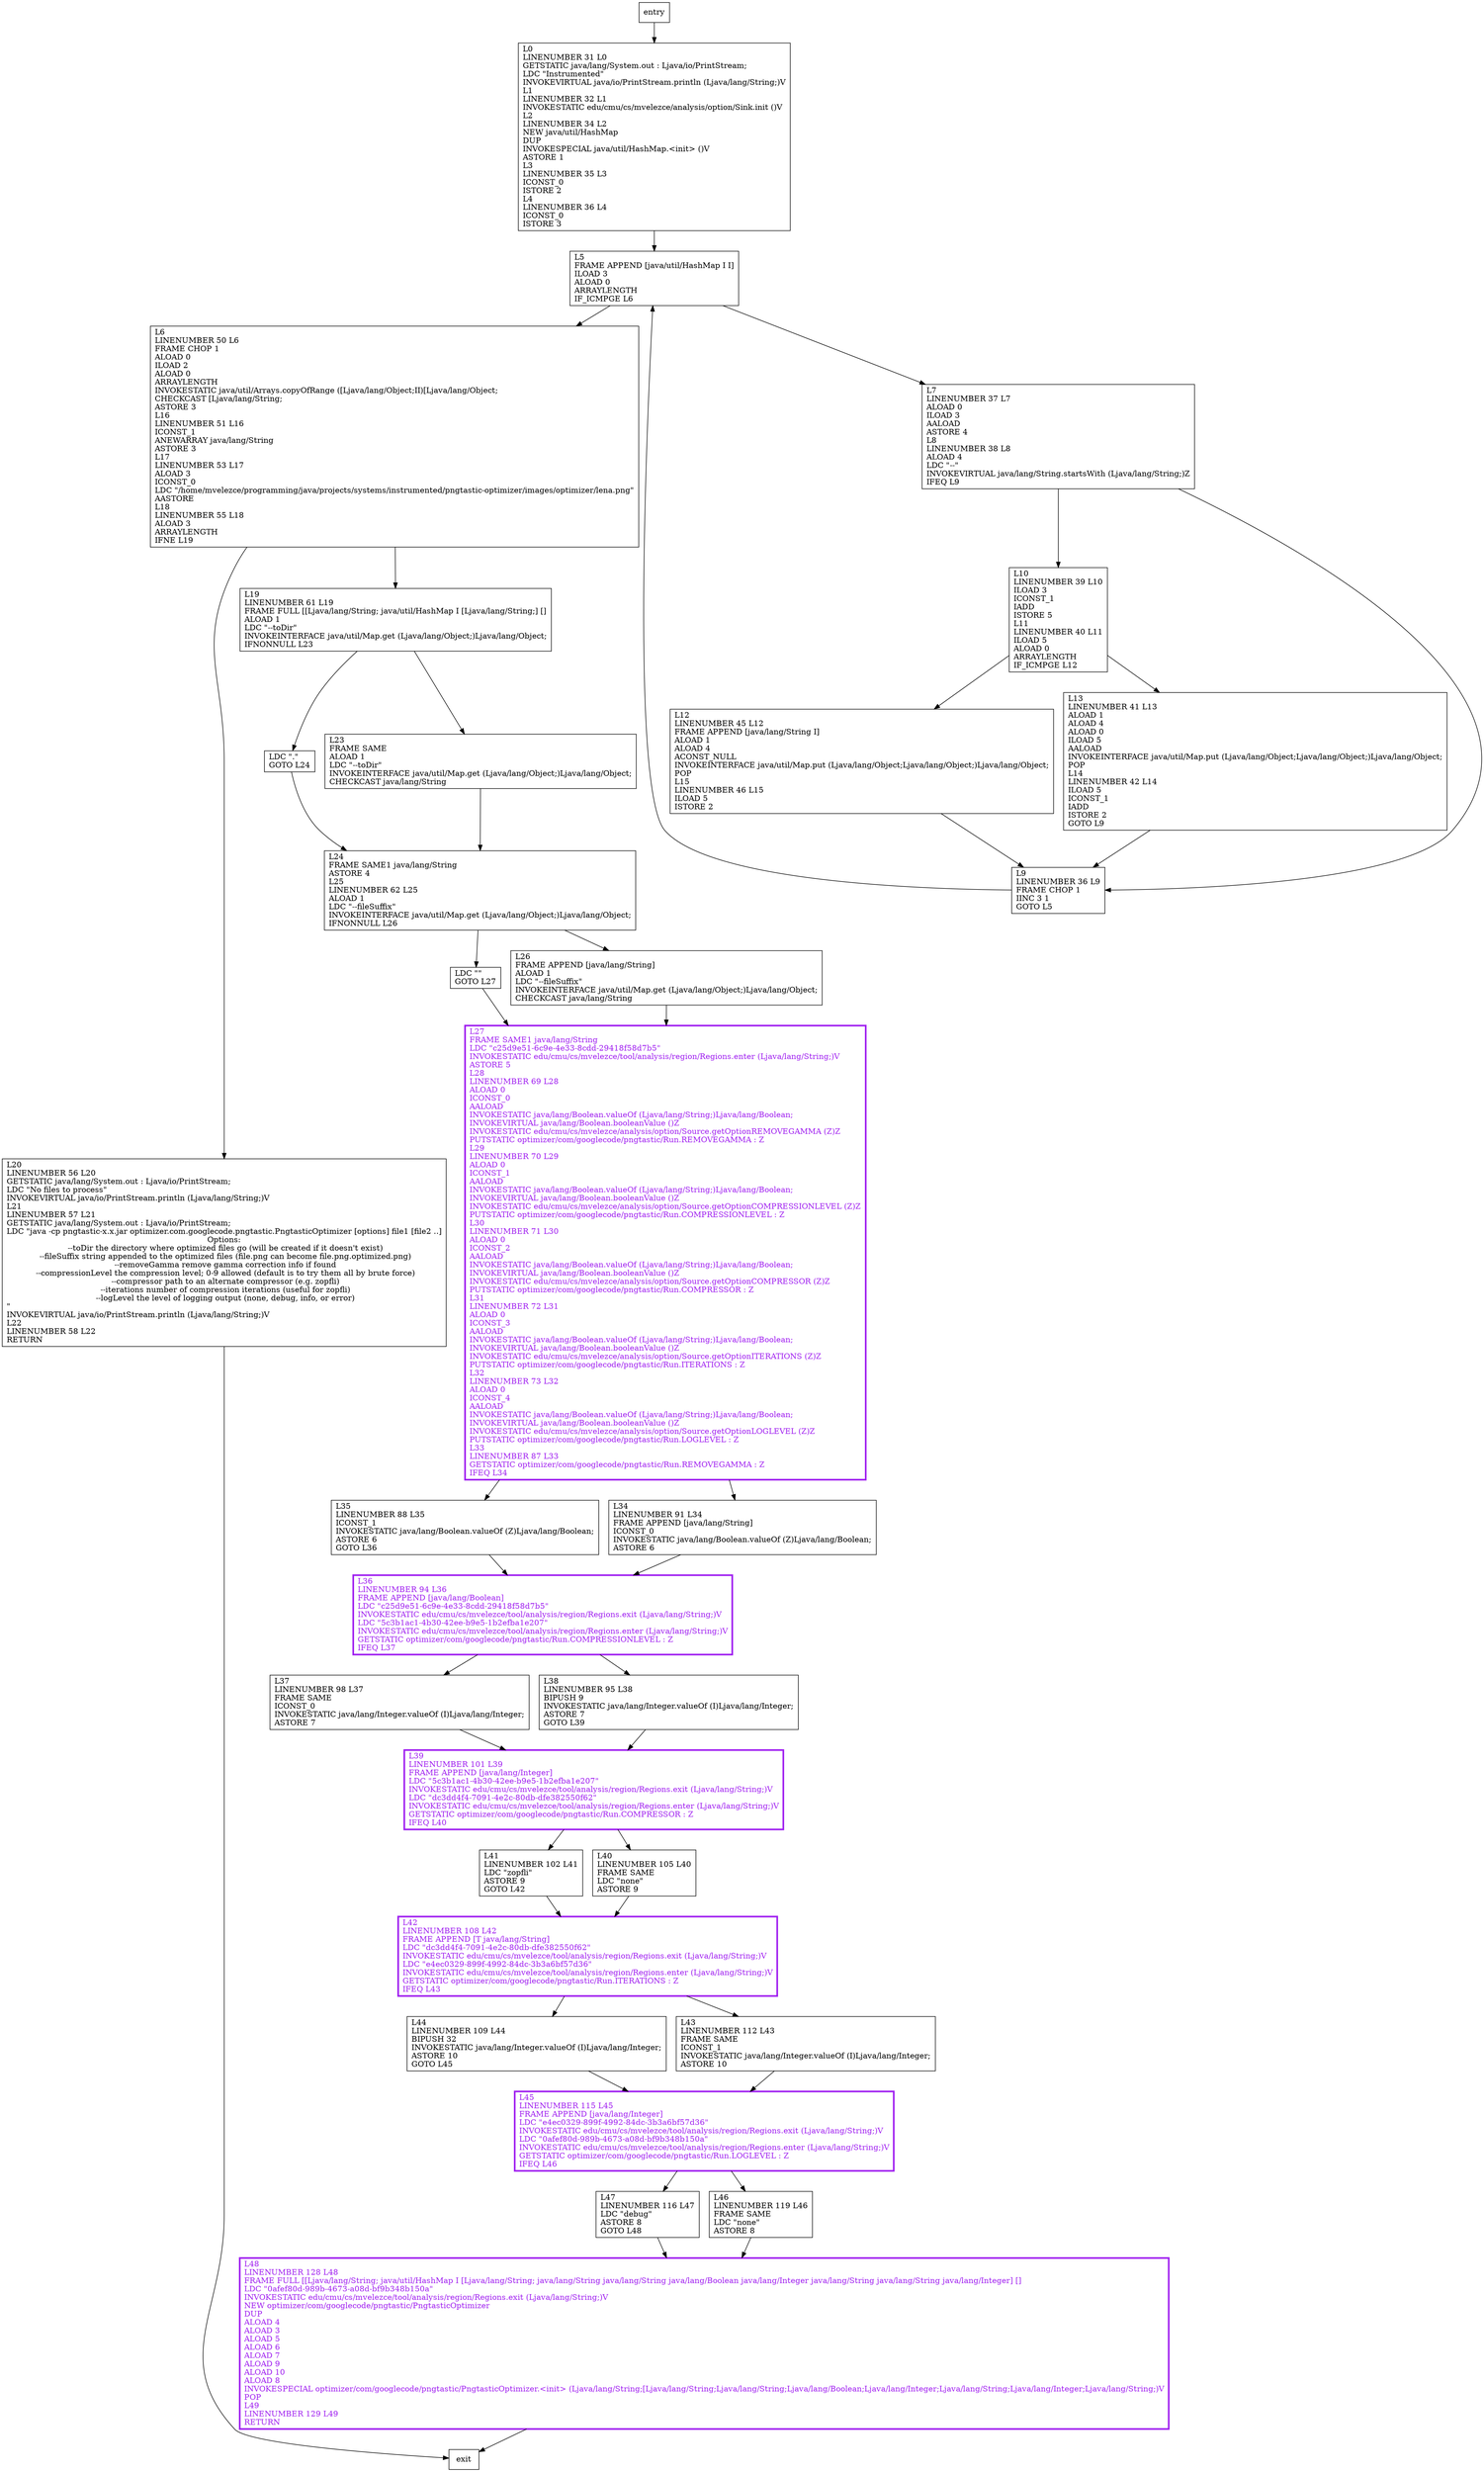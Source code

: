 digraph main {
node [shape=record];
1183065103 [label="L41\lLINENUMBER 102 L41\lLDC \"zopfli\"\lASTORE 9\lGOTO L42\l"];
1743702241 [label="L10\lLINENUMBER 39 L10\lILOAD 3\lICONST_1\lIADD\lISTORE 5\lL11\lLINENUMBER 40 L11\lILOAD 5\lALOAD 0\lARRAYLENGTH\lIF_ICMPGE L12\l"];
1856128687 [label="L48\lLINENUMBER 128 L48\lFRAME FULL [[Ljava/lang/String; java/util/HashMap I [Ljava/lang/String; java/lang/String java/lang/String java/lang/Boolean java/lang/Integer java/lang/String java/lang/String java/lang/Integer] []\lLDC \"0afef80d-989b-4673-a08d-bf9b348b150a\"\lINVOKESTATIC edu/cmu/cs/mvelezce/tool/analysis/region/Regions.exit (Ljava/lang/String;)V\lNEW optimizer/com/googlecode/pngtastic/PngtasticOptimizer\lDUP\lALOAD 4\lALOAD 3\lALOAD 5\lALOAD 6\lALOAD 7\lALOAD 9\lALOAD 10\lALOAD 8\lINVOKESPECIAL optimizer/com/googlecode/pngtastic/PngtasticOptimizer.\<init\> (Ljava/lang/String;[Ljava/lang/String;Ljava/lang/String;Ljava/lang/Boolean;Ljava/lang/Integer;Ljava/lang/String;Ljava/lang/Integer;Ljava/lang/String;)V\lPOP\lL49\lLINENUMBER 129 L49\lRETURN\l"];
2133359512 [label="L40\lLINENUMBER 105 L40\lFRAME SAME\lLDC \"none\"\lASTORE 9\l"];
854977732 [label="L27\lFRAME SAME1 java/lang/String\lLDC \"c25d9e51-6c9e-4e33-8cdd-29418f58d7b5\"\lINVOKESTATIC edu/cmu/cs/mvelezce/tool/analysis/region/Regions.enter (Ljava/lang/String;)V\lASTORE 5\lL28\lLINENUMBER 69 L28\lALOAD 0\lICONST_0\lAALOAD\lINVOKESTATIC java/lang/Boolean.valueOf (Ljava/lang/String;)Ljava/lang/Boolean;\lINVOKEVIRTUAL java/lang/Boolean.booleanValue ()Z\lINVOKESTATIC edu/cmu/cs/mvelezce/analysis/option/Source.getOptionREMOVEGAMMA (Z)Z\lPUTSTATIC optimizer/com/googlecode/pngtastic/Run.REMOVEGAMMA : Z\lL29\lLINENUMBER 70 L29\lALOAD 0\lICONST_1\lAALOAD\lINVOKESTATIC java/lang/Boolean.valueOf (Ljava/lang/String;)Ljava/lang/Boolean;\lINVOKEVIRTUAL java/lang/Boolean.booleanValue ()Z\lINVOKESTATIC edu/cmu/cs/mvelezce/analysis/option/Source.getOptionCOMPRESSIONLEVEL (Z)Z\lPUTSTATIC optimizer/com/googlecode/pngtastic/Run.COMPRESSIONLEVEL : Z\lL30\lLINENUMBER 71 L30\lALOAD 0\lICONST_2\lAALOAD\lINVOKESTATIC java/lang/Boolean.valueOf (Ljava/lang/String;)Ljava/lang/Boolean;\lINVOKEVIRTUAL java/lang/Boolean.booleanValue ()Z\lINVOKESTATIC edu/cmu/cs/mvelezce/analysis/option/Source.getOptionCOMPRESSOR (Z)Z\lPUTSTATIC optimizer/com/googlecode/pngtastic/Run.COMPRESSOR : Z\lL31\lLINENUMBER 72 L31\lALOAD 0\lICONST_3\lAALOAD\lINVOKESTATIC java/lang/Boolean.valueOf (Ljava/lang/String;)Ljava/lang/Boolean;\lINVOKEVIRTUAL java/lang/Boolean.booleanValue ()Z\lINVOKESTATIC edu/cmu/cs/mvelezce/analysis/option/Source.getOptionITERATIONS (Z)Z\lPUTSTATIC optimizer/com/googlecode/pngtastic/Run.ITERATIONS : Z\lL32\lLINENUMBER 73 L32\lALOAD 0\lICONST_4\lAALOAD\lINVOKESTATIC java/lang/Boolean.valueOf (Ljava/lang/String;)Ljava/lang/Boolean;\lINVOKEVIRTUAL java/lang/Boolean.booleanValue ()Z\lINVOKESTATIC edu/cmu/cs/mvelezce/analysis/option/Source.getOptionLOGLEVEL (Z)Z\lPUTSTATIC optimizer/com/googlecode/pngtastic/Run.LOGLEVEL : Z\lL33\lLINENUMBER 87 L33\lGETSTATIC optimizer/com/googlecode/pngtastic/Run.REMOVEGAMMA : Z\lIFEQ L34\l"];
870593736 [label="L19\lLINENUMBER 61 L19\lFRAME FULL [[Ljava/lang/String; java/util/HashMap I [Ljava/lang/String;] []\lALOAD 1\lLDC \"--toDir\"\lINVOKEINTERFACE java/util/Map.get (Ljava/lang/Object;)Ljava/lang/Object;\lIFNONNULL L23\l"];
174999703 [label="LDC \"\"\lGOTO L27\l"];
1430104337 [label="L44\lLINENUMBER 109 L44\lBIPUSH 32\lINVOKESTATIC java/lang/Integer.valueOf (I)Ljava/lang/Integer;\lASTORE 10\lGOTO L45\l"];
1715606187 [label="L23\lFRAME SAME\lALOAD 1\lLDC \"--toDir\"\lINVOKEINTERFACE java/util/Map.get (Ljava/lang/Object;)Ljava/lang/Object;\lCHECKCAST java/lang/String\l"];
647218712 [label="LDC \".\"\lGOTO L24\l"];
2093996783 [label="L26\lFRAME APPEND [java/lang/String]\lALOAD 1\lLDC \"--fileSuffix\"\lINVOKEINTERFACE java/util/Map.get (Ljava/lang/Object;)Ljava/lang/Object;\lCHECKCAST java/lang/String\l"];
837981622 [label="L6\lLINENUMBER 50 L6\lFRAME CHOP 1\lALOAD 0\lILOAD 2\lALOAD 0\lARRAYLENGTH\lINVOKESTATIC java/util/Arrays.copyOfRange ([Ljava/lang/Object;II)[Ljava/lang/Object;\lCHECKCAST [Ljava/lang/String;\lASTORE 3\lL16\lLINENUMBER 51 L16\lICONST_1\lANEWARRAY java/lang/String\lASTORE 3\lL17\lLINENUMBER 53 L17\lALOAD 3\lICONST_0\lLDC \"/home/mvelezce/programming/java/projects/systems/instrumented/pngtastic-optimizer/images/optimizer/lena.png\"\lAASTORE\lL18\lLINENUMBER 55 L18\lALOAD 3\lARRAYLENGTH\lIFNE L19\l"];
2053668237 [label="L7\lLINENUMBER 37 L7\lALOAD 0\lILOAD 3\lAALOAD\lASTORE 4\lL8\lLINENUMBER 38 L8\lALOAD 4\lLDC \"--\"\lINVOKEVIRTUAL java/lang/String.startsWith (Ljava/lang/String;)Z\lIFEQ L9\l"];
840042838 [label="L42\lLINENUMBER 108 L42\lFRAME APPEND [T java/lang/String]\lLDC \"dc3dd4f4-7091-4e2c-80db-dfe382550f62\"\lINVOKESTATIC edu/cmu/cs/mvelezce/tool/analysis/region/Regions.exit (Ljava/lang/String;)V\lLDC \"e4ec0329-899f-4992-84dc-3b3a6bf57d36\"\lINVOKESTATIC edu/cmu/cs/mvelezce/tool/analysis/region/Regions.enter (Ljava/lang/String;)V\lGETSTATIC optimizer/com/googlecode/pngtastic/Run.ITERATIONS : Z\lIFEQ L43\l"];
2130242983 [label="L37\lLINENUMBER 98 L37\lFRAME SAME\lICONST_0\lINVOKESTATIC java/lang/Integer.valueOf (I)Ljava/lang/Integer;\lASTORE 7\l"];
1283634655 [label="L9\lLINENUMBER 36 L9\lFRAME CHOP 1\lIINC 3 1\lGOTO L5\l"];
463759298 [label="L35\lLINENUMBER 88 L35\lICONST_1\lINVOKESTATIC java/lang/Boolean.valueOf (Z)Ljava/lang/Boolean;\lASTORE 6\lGOTO L36\l"];
431939256 [label="L34\lLINENUMBER 91 L34\lFRAME APPEND [java/lang/String]\lICONST_0\lINVOKESTATIC java/lang/Boolean.valueOf (Z)Ljava/lang/Boolean;\lASTORE 6\l"];
291284958 [label="L38\lLINENUMBER 95 L38\lBIPUSH 9\lINVOKESTATIC java/lang/Integer.valueOf (I)Ljava/lang/Integer;\lASTORE 7\lGOTO L39\l"];
1450121298 [label="L47\lLINENUMBER 116 L47\lLDC \"debug\"\lASTORE 8\lGOTO L48\l"];
1108651663 [label="L12\lLINENUMBER 45 L12\lFRAME APPEND [java/lang/String I]\lALOAD 1\lALOAD 4\lACONST_NULL\lINVOKEINTERFACE java/util/Map.put (Ljava/lang/Object;Ljava/lang/Object;)Ljava/lang/Object;\lPOP\lL15\lLINENUMBER 46 L15\lILOAD 5\lISTORE 2\l"];
1769339676 [label="L43\lLINENUMBER 112 L43\lFRAME SAME\lICONST_1\lINVOKESTATIC java/lang/Integer.valueOf (I)Ljava/lang/Integer;\lASTORE 10\l"];
1415812333 [label="L20\lLINENUMBER 56 L20\lGETSTATIC java/lang/System.out : Ljava/io/PrintStream;\lLDC \"No files to process\"\lINVOKEVIRTUAL java/io/PrintStream.println (Ljava/lang/String;)V\lL21\lLINENUMBER 57 L21\lGETSTATIC java/lang/System.out : Ljava/io/PrintStream;\lLDC \"java -cp pngtastic-x.x.jar optimizer.com.googlecode.pngtastic.PngtasticOptimizer [options] file1 [file2 ..]\nOptions:\n  --toDir            the directory where optimized files go (will be created if it doesn't exist)\n  --fileSuffix       string appended to the optimized files (file.png can become file.png.optimized.png)\n  --removeGamma      remove gamma correction info if found\n  --compressionLevel the compression level; 0-9 allowed (default is to try them all by brute force)\n  --compressor       path to an alternate compressor (e.g. zopfli)\n  --iterations       number of compression iterations (useful for zopfli)\n  --logLevel         the level of logging output (none, debug, info, or error)\n\"\lINVOKEVIRTUAL java/io/PrintStream.println (Ljava/lang/String;)V\lL22\lLINENUMBER 58 L22\lRETURN\l"];
1361009437 [label="L0\lLINENUMBER 31 L0\lGETSTATIC java/lang/System.out : Ljava/io/PrintStream;\lLDC \"Instrumented\"\lINVOKEVIRTUAL java/io/PrintStream.println (Ljava/lang/String;)V\lL1\lLINENUMBER 32 L1\lINVOKESTATIC edu/cmu/cs/mvelezce/analysis/option/Sink.init ()V\lL2\lLINENUMBER 34 L2\lNEW java/util/HashMap\lDUP\lINVOKESPECIAL java/util/HashMap.\<init\> ()V\lASTORE 1\lL3\lLINENUMBER 35 L3\lICONST_0\lISTORE 2\lL4\lLINENUMBER 36 L4\lICONST_0\lISTORE 3\l"];
277130309 [label="L46\lLINENUMBER 119 L46\lFRAME SAME\lLDC \"none\"\lASTORE 8\l"];
2074687317 [label="L13\lLINENUMBER 41 L13\lALOAD 1\lALOAD 4\lALOAD 0\lILOAD 5\lAALOAD\lINVOKEINTERFACE java/util/Map.put (Ljava/lang/Object;Ljava/lang/Object;)Ljava/lang/Object;\lPOP\lL14\lLINENUMBER 42 L14\lILOAD 5\lICONST_1\lIADD\lISTORE 2\lGOTO L9\l"];
704530496 [label="L39\lLINENUMBER 101 L39\lFRAME APPEND [java/lang/Integer]\lLDC \"5c3b1ac1-4b30-42ee-b9e5-1b2efba1e207\"\lINVOKESTATIC edu/cmu/cs/mvelezce/tool/analysis/region/Regions.exit (Ljava/lang/String;)V\lLDC \"dc3dd4f4-7091-4e2c-80db-dfe382550f62\"\lINVOKESTATIC edu/cmu/cs/mvelezce/tool/analysis/region/Regions.enter (Ljava/lang/String;)V\lGETSTATIC optimizer/com/googlecode/pngtastic/Run.COMPRESSOR : Z\lIFEQ L40\l"];
584866226 [label="L5\lFRAME APPEND [java/util/HashMap I I]\lILOAD 3\lALOAD 0\lARRAYLENGTH\lIF_ICMPGE L6\l"];
847141861 [label="L45\lLINENUMBER 115 L45\lFRAME APPEND [java/lang/Integer]\lLDC \"e4ec0329-899f-4992-84dc-3b3a6bf57d36\"\lINVOKESTATIC edu/cmu/cs/mvelezce/tool/analysis/region/Regions.exit (Ljava/lang/String;)V\lLDC \"0afef80d-989b-4673-a08d-bf9b348b150a\"\lINVOKESTATIC edu/cmu/cs/mvelezce/tool/analysis/region/Regions.enter (Ljava/lang/String;)V\lGETSTATIC optimizer/com/googlecode/pngtastic/Run.LOGLEVEL : Z\lIFEQ L46\l"];
876864630 [label="L24\lFRAME SAME1 java/lang/String\lASTORE 4\lL25\lLINENUMBER 62 L25\lALOAD 1\lLDC \"--fileSuffix\"\lINVOKEINTERFACE java/util/Map.get (Ljava/lang/Object;)Ljava/lang/Object;\lIFNONNULL L26\l"];
1677115089 [label="L36\lLINENUMBER 94 L36\lFRAME APPEND [java/lang/Boolean]\lLDC \"c25d9e51-6c9e-4e33-8cdd-29418f58d7b5\"\lINVOKESTATIC edu/cmu/cs/mvelezce/tool/analysis/region/Regions.exit (Ljava/lang/String;)V\lLDC \"5c3b1ac1-4b30-42ee-b9e5-1b2efba1e207\"\lINVOKESTATIC edu/cmu/cs/mvelezce/tool/analysis/region/Regions.enter (Ljava/lang/String;)V\lGETSTATIC optimizer/com/googlecode/pngtastic/Run.COMPRESSIONLEVEL : Z\lIFEQ L37\l"];
entry;
exit;
1183065103 -> 840042838;
1743702241 -> 2074687317;
1743702241 -> 1108651663;
1856128687 -> exit;
2133359512 -> 840042838;
854977732 -> 463759298;
854977732 -> 431939256;
870593736 -> 1715606187;
870593736 -> 647218712;
174999703 -> 854977732;
1430104337 -> 847141861;
1715606187 -> 876864630;
647218712 -> 876864630;
2093996783 -> 854977732;
837981622 -> 1415812333;
837981622 -> 870593736;
2053668237 -> 1283634655;
2053668237 -> 1743702241;
840042838 -> 1769339676;
840042838 -> 1430104337;
2130242983 -> 704530496;
1283634655 -> 584866226;
463759298 -> 1677115089;
431939256 -> 1677115089;
291284958 -> 704530496;
1450121298 -> 1856128687;
1108651663 -> 1283634655;
1769339676 -> 847141861;
entry -> 1361009437;
1415812333 -> exit;
1361009437 -> 584866226;
277130309 -> 1856128687;
2074687317 -> 1283634655;
704530496 -> 1183065103;
704530496 -> 2133359512;
584866226 -> 837981622;
584866226 -> 2053668237;
847141861 -> 277130309;
847141861 -> 1450121298;
876864630 -> 2093996783;
876864630 -> 174999703;
1677115089 -> 291284958;
1677115089 -> 2130242983;
1856128687[fontcolor="purple", penwidth=3, color="purple"];
854977732[fontcolor="purple", penwidth=3, color="purple"];
704530496[fontcolor="purple", penwidth=3, color="purple"];
847141861[fontcolor="purple", penwidth=3, color="purple"];
840042838[fontcolor="purple", penwidth=3, color="purple"];
1677115089[fontcolor="purple", penwidth=3, color="purple"];
}
